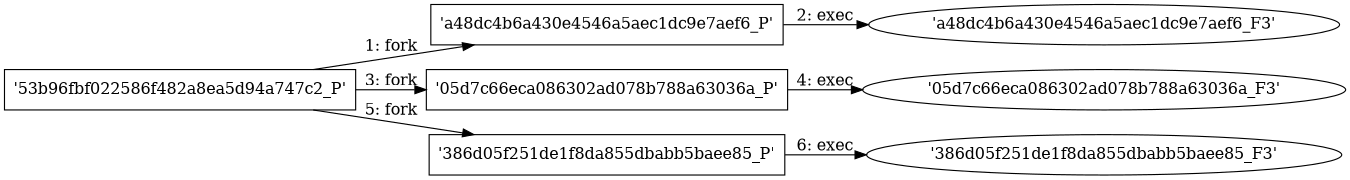 digraph "D:\Learning\Paper\apt\基于CTI的攻击预警\Dataset\攻击图\ASGfromALLCTI\Vulnerability Spotlight Multiple code execution vulnerabilities in LibreCAD.dot" {
rankdir="LR"
size="9"
fixedsize="false"
splines="true"
nodesep=0.3
ranksep=0
fontsize=10
overlap="scalexy"
engine= "neato"
	"'53b96fbf022586f482a8ea5d94a747c2_P'" [node_type=Process shape=box]
	"'a48dc4b6a430e4546a5aec1dc9e7aef6_P'" [node_type=Process shape=box]
	"'53b96fbf022586f482a8ea5d94a747c2_P'" -> "'a48dc4b6a430e4546a5aec1dc9e7aef6_P'" [label="1: fork"]
	"'a48dc4b6a430e4546a5aec1dc9e7aef6_P'" [node_type=Process shape=box]
	"'a48dc4b6a430e4546a5aec1dc9e7aef6_F3'" [node_type=File shape=ellipse]
	"'a48dc4b6a430e4546a5aec1dc9e7aef6_P'" -> "'a48dc4b6a430e4546a5aec1dc9e7aef6_F3'" [label="2: exec"]
	"'53b96fbf022586f482a8ea5d94a747c2_P'" [node_type=Process shape=box]
	"'05d7c66eca086302ad078b788a63036a_P'" [node_type=Process shape=box]
	"'53b96fbf022586f482a8ea5d94a747c2_P'" -> "'05d7c66eca086302ad078b788a63036a_P'" [label="3: fork"]
	"'05d7c66eca086302ad078b788a63036a_P'" [node_type=Process shape=box]
	"'05d7c66eca086302ad078b788a63036a_F3'" [node_type=File shape=ellipse]
	"'05d7c66eca086302ad078b788a63036a_P'" -> "'05d7c66eca086302ad078b788a63036a_F3'" [label="4: exec"]
	"'53b96fbf022586f482a8ea5d94a747c2_P'" [node_type=Process shape=box]
	"'386d05f251de1f8da855dbabb5baee85_P'" [node_type=Process shape=box]
	"'53b96fbf022586f482a8ea5d94a747c2_P'" -> "'386d05f251de1f8da855dbabb5baee85_P'" [label="5: fork"]
	"'386d05f251de1f8da855dbabb5baee85_P'" [node_type=Process shape=box]
	"'386d05f251de1f8da855dbabb5baee85_F3'" [node_type=File shape=ellipse]
	"'386d05f251de1f8da855dbabb5baee85_P'" -> "'386d05f251de1f8da855dbabb5baee85_F3'" [label="6: exec"]
}
